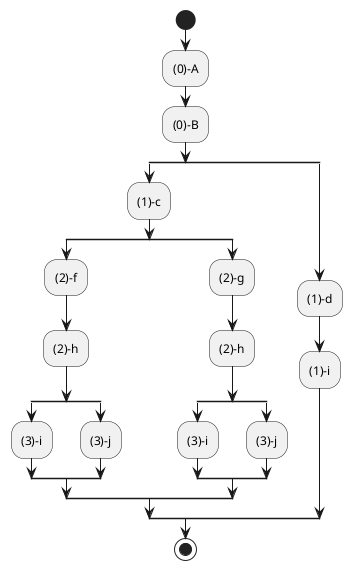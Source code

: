 @startuml
start
:(0)-A;
:(0)-B;
	split
	:(1)-c;
		split
		:(2)-f;
		:(2)-h;
			split
			:(3)-i;
			split again
			:(3)-j;
			end split
		split again
		:(2)-g;
		:(2)-h;
			split
			:(3)-i;
			split again
			:(3)-j;
			end split
		end split
	split again
	:(1)-d;
	:(1)-i;
	end split
stop
@enduml